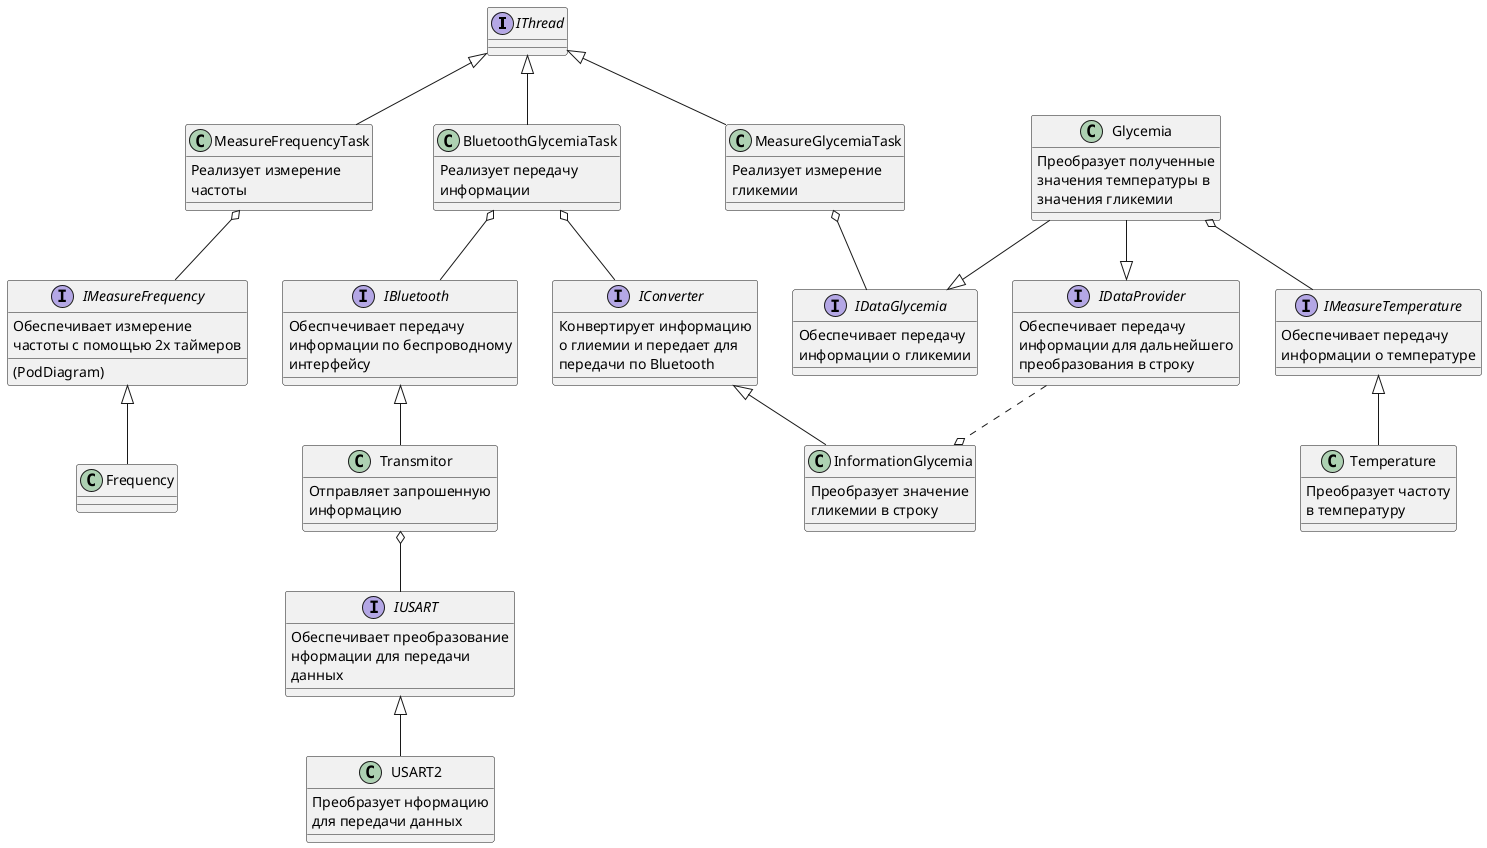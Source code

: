 @startuml main 

interface IThread
class MeasureGlycemiaTask
{
    Реализует измерение
    гликемии
}
class Glycemia
{
    Преобразует полученные
    значения температуры в
    значения гликемии
}
interface IMeasureTemperature
{
    Обеспечивает передачу
    информации о температуре
}
class Temperature
{
    Преобразует частоту
    в температуру
}
class MeasureFrequencyTask
{
    Реализует измерение
    частоты
}
interface IMeasureFrequency
{
    Обеспечивает измерение
    частоты с помощью 2х таймеров
    (PodDiagram)
}
class Frequency

IThread <|-down- MeasureGlycemiaTask
IDataGlycemia -up-o MeasureGlycemiaTask
IDataGlycemia <|-up- Glycemia
IMeasureTemperature -up-o Glycemia
Temperature -up-|> IMeasureTemperature
Frequency -up-|> IMeasureFrequency
MeasureFrequencyTask -up-|> IThread
IMeasureFrequency -up-o MeasureFrequencyTask

class BluetoothGlycemiaTask
{
    Реализует передачу
    информации
}
class USART2
{
    Преобразует нформацию
    для передачи данных
}
class Transmitor
{
    Отправляет запрошенную
    информацию
}
interface IDataGlycemia
{
    Обеспечивает передачу
    информации о гликемии
}
class InformationGlycemia
{
    Преобразует значение 
    гликемии в строку
}
interface IBluetooth
{
    Обеспчечивает передачу 
    информации по беспроводному
    интерфейсу
}
interface IUSART
{
    Обеспечивает преобразование 
    нформации для передачи 
    данных
}
interface IConverter
{
    Конвертирует информацию 
    о глиемии и передает для 
    передачи по Bluetooth
}
interface IDataProvider
{
    Обеспечивает передачу 
    информации для дальнейшего 
    преобразования в строку
}

IThread <|-- BluetoothGlycemiaTask
BluetoothGlycemiaTask o-- IBluetooth
Transmitor -up-|> IBluetooth
IUSART -up-o Transmitor
USART2 -up-|> IUSART
InformationGlycemia -up-|> IConverter
IConverter -up-o BluetoothGlycemiaTask


InformationGlycemia o.up.IDataProvider
Glycemia --|> IDataProvider

@enduml